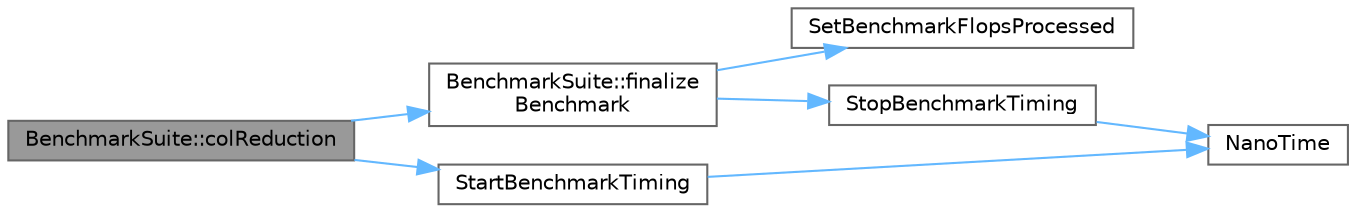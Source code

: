 digraph "BenchmarkSuite::colReduction"
{
 // LATEX_PDF_SIZE
  bgcolor="transparent";
  edge [fontname=Helvetica,fontsize=10,labelfontname=Helvetica,labelfontsize=10];
  node [fontname=Helvetica,fontsize=10,shape=box,height=0.2,width=0.4];
  rankdir="LR";
  Node1 [id="Node000001",label="BenchmarkSuite::colReduction",height=0.2,width=0.4,color="gray40", fillcolor="grey60", style="filled", fontcolor="black",tooltip=" "];
  Node1 -> Node2 [id="edge1_Node000001_Node000002",color="steelblue1",style="solid",tooltip=" "];
  Node2 [id="Node000002",label="BenchmarkSuite::finalize\lBenchmark",height=0.2,width=0.4,color="grey40", fillcolor="white", style="filled",URL="$class_benchmark_suite.html#ac849c3bbb9275be401a53262b63a0097",tooltip=" "];
  Node2 -> Node3 [id="edge2_Node000002_Node000003",color="steelblue1",style="solid",tooltip=" "];
  Node3 [id="Node000003",label="SetBenchmarkFlopsProcessed",height=0.2,width=0.4,color="grey40", fillcolor="white", style="filled",URL="$benchmark__main_8cc.html#aacde6cbfdb9f1d0eebaa947b2dace296",tooltip=" "];
  Node2 -> Node4 [id="edge3_Node000002_Node000004",color="steelblue1",style="solid",tooltip=" "];
  Node4 [id="Node000004",label="StopBenchmarkTiming",height=0.2,width=0.4,color="grey40", fillcolor="white", style="filled",URL="$benchmark__main_8cc.html#ab6381967bb4cc054c8071f2630990027",tooltip=" "];
  Node4 -> Node5 [id="edge4_Node000004_Node000005",color="steelblue1",style="solid",tooltip=" "];
  Node5 [id="Node000005",label="NanoTime",height=0.2,width=0.4,color="grey40", fillcolor="white", style="filled",URL="$benchmark__main_8cc.html#afd85322b97c4afb5198e7a51ec9919f3",tooltip=" "];
  Node1 -> Node6 [id="edge5_Node000001_Node000006",color="steelblue1",style="solid",tooltip=" "];
  Node6 [id="Node000006",label="StartBenchmarkTiming",height=0.2,width=0.4,color="grey40", fillcolor="white", style="filled",URL="$benchmark__main_8cc.html#af28f64c94251a1241c024a6eaff7fc53",tooltip=" "];
  Node6 -> Node5 [id="edge6_Node000006_Node000005",color="steelblue1",style="solid",tooltip=" "];
}
